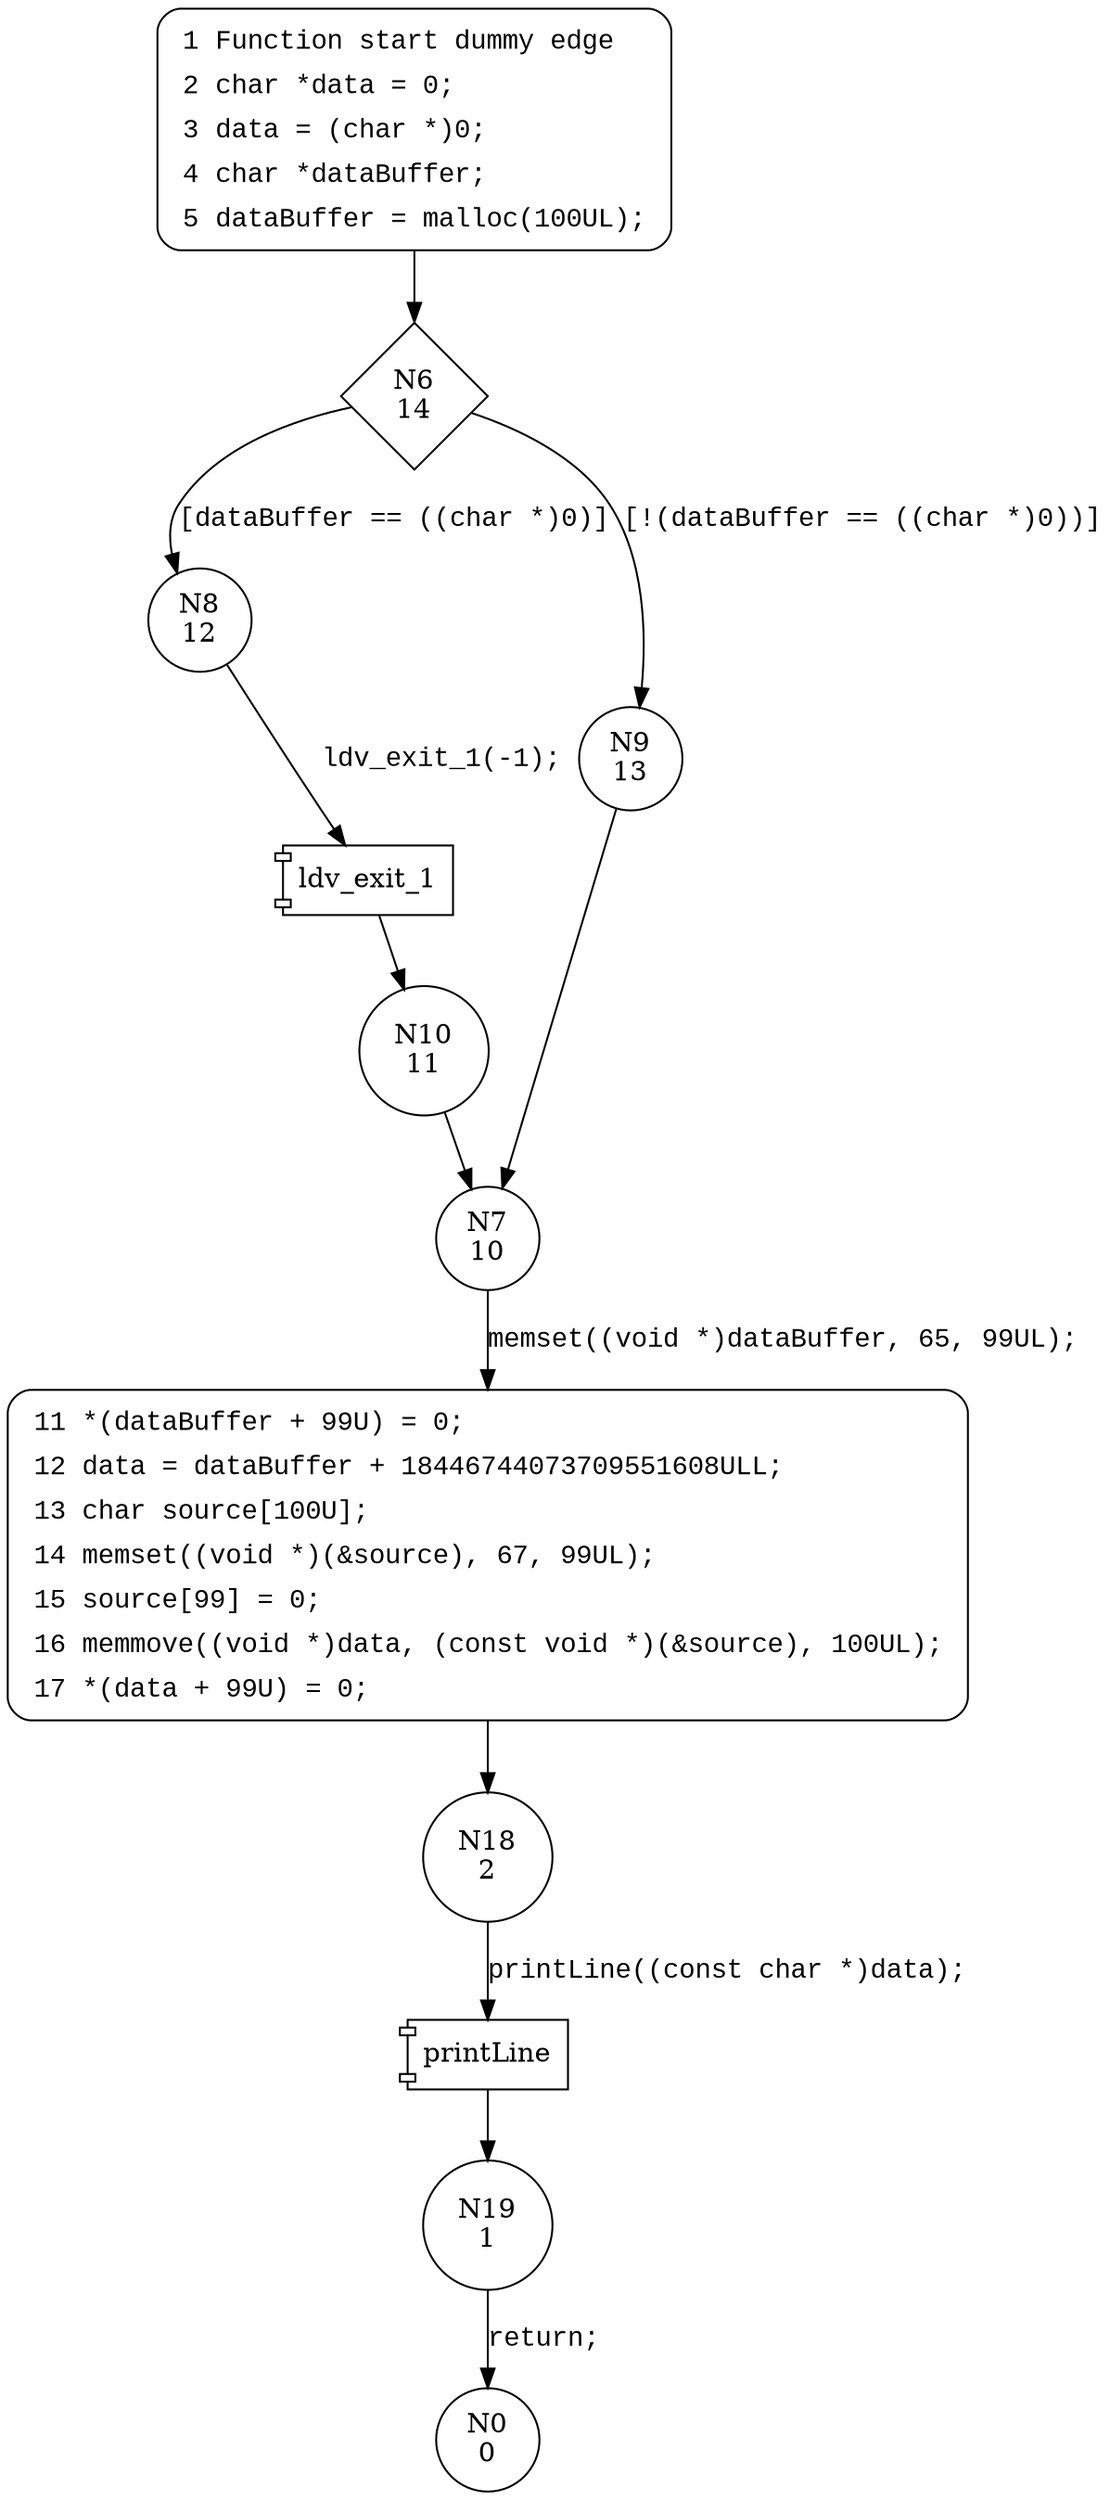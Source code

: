 digraph CWE124_Buffer_Underwrite__malloc_char_memmove_03_bad {
6 [shape="diamond" label="N6\n14"]
8 [shape="circle" label="N8\n12"]
9 [shape="circle" label="N9\n13"]
7 [shape="circle" label="N7\n10"]
11 [shape="circle" label="N11\n9"]
18 [shape="circle" label="N18\n2"]
19 [shape="circle" label="N19\n1"]
10 [shape="circle" label="N10\n11"]
0 [shape="circle" label="N0\n0"]
1 [style="filled,bold" penwidth="1" fillcolor="white" fontname="Courier New" shape="Mrecord" label=<<table border="0" cellborder="0" cellpadding="3" bgcolor="white"><tr><td align="right">1</td><td align="left">Function start dummy edge</td></tr><tr><td align="right">2</td><td align="left">char *data = 0;</td></tr><tr><td align="right">3</td><td align="left">data = (char *)0;</td></tr><tr><td align="right">4</td><td align="left">char *dataBuffer;</td></tr><tr><td align="right">5</td><td align="left">dataBuffer = malloc(100UL);</td></tr></table>>]
1 -> 6[label=""]
11 [style="filled,bold" penwidth="1" fillcolor="white" fontname="Courier New" shape="Mrecord" label=<<table border="0" cellborder="0" cellpadding="3" bgcolor="white"><tr><td align="right">11</td><td align="left">*(dataBuffer + 99U) = 0;</td></tr><tr><td align="right">12</td><td align="left">data = dataBuffer + 18446744073709551608ULL;</td></tr><tr><td align="right">13</td><td align="left">char source[100U];</td></tr><tr><td align="right">14</td><td align="left">memset((void *)(&amp;source), 67, 99UL);</td></tr><tr><td align="right">15</td><td align="left">source[99] = 0;</td></tr><tr><td align="right">16</td><td align="left">memmove((void *)data, (const void *)(&amp;source), 100UL);</td></tr><tr><td align="right">17</td><td align="left">*(data + 99U) = 0;</td></tr></table>>]
11 -> 18[label=""]
6 -> 8 [label="[dataBuffer == ((char *)0)]" fontname="Courier New"]
6 -> 9 [label="[!(dataBuffer == ((char *)0))]" fontname="Courier New"]
7 -> 11 [label="memset((void *)dataBuffer, 65, 99UL);" fontname="Courier New"]
100026 [shape="component" label="printLine"]
18 -> 100026 [label="printLine((const char *)data);" fontname="Courier New"]
100026 -> 19 [label="" fontname="Courier New"]
100027 [shape="component" label="ldv_exit_1"]
8 -> 100027 [label="ldv_exit_1(-1);" fontname="Courier New"]
100027 -> 10 [label="" fontname="Courier New"]
9 -> 7 [label="" fontname="Courier New"]
19 -> 0 [label="return;" fontname="Courier New"]
10 -> 7 [label="" fontname="Courier New"]
}